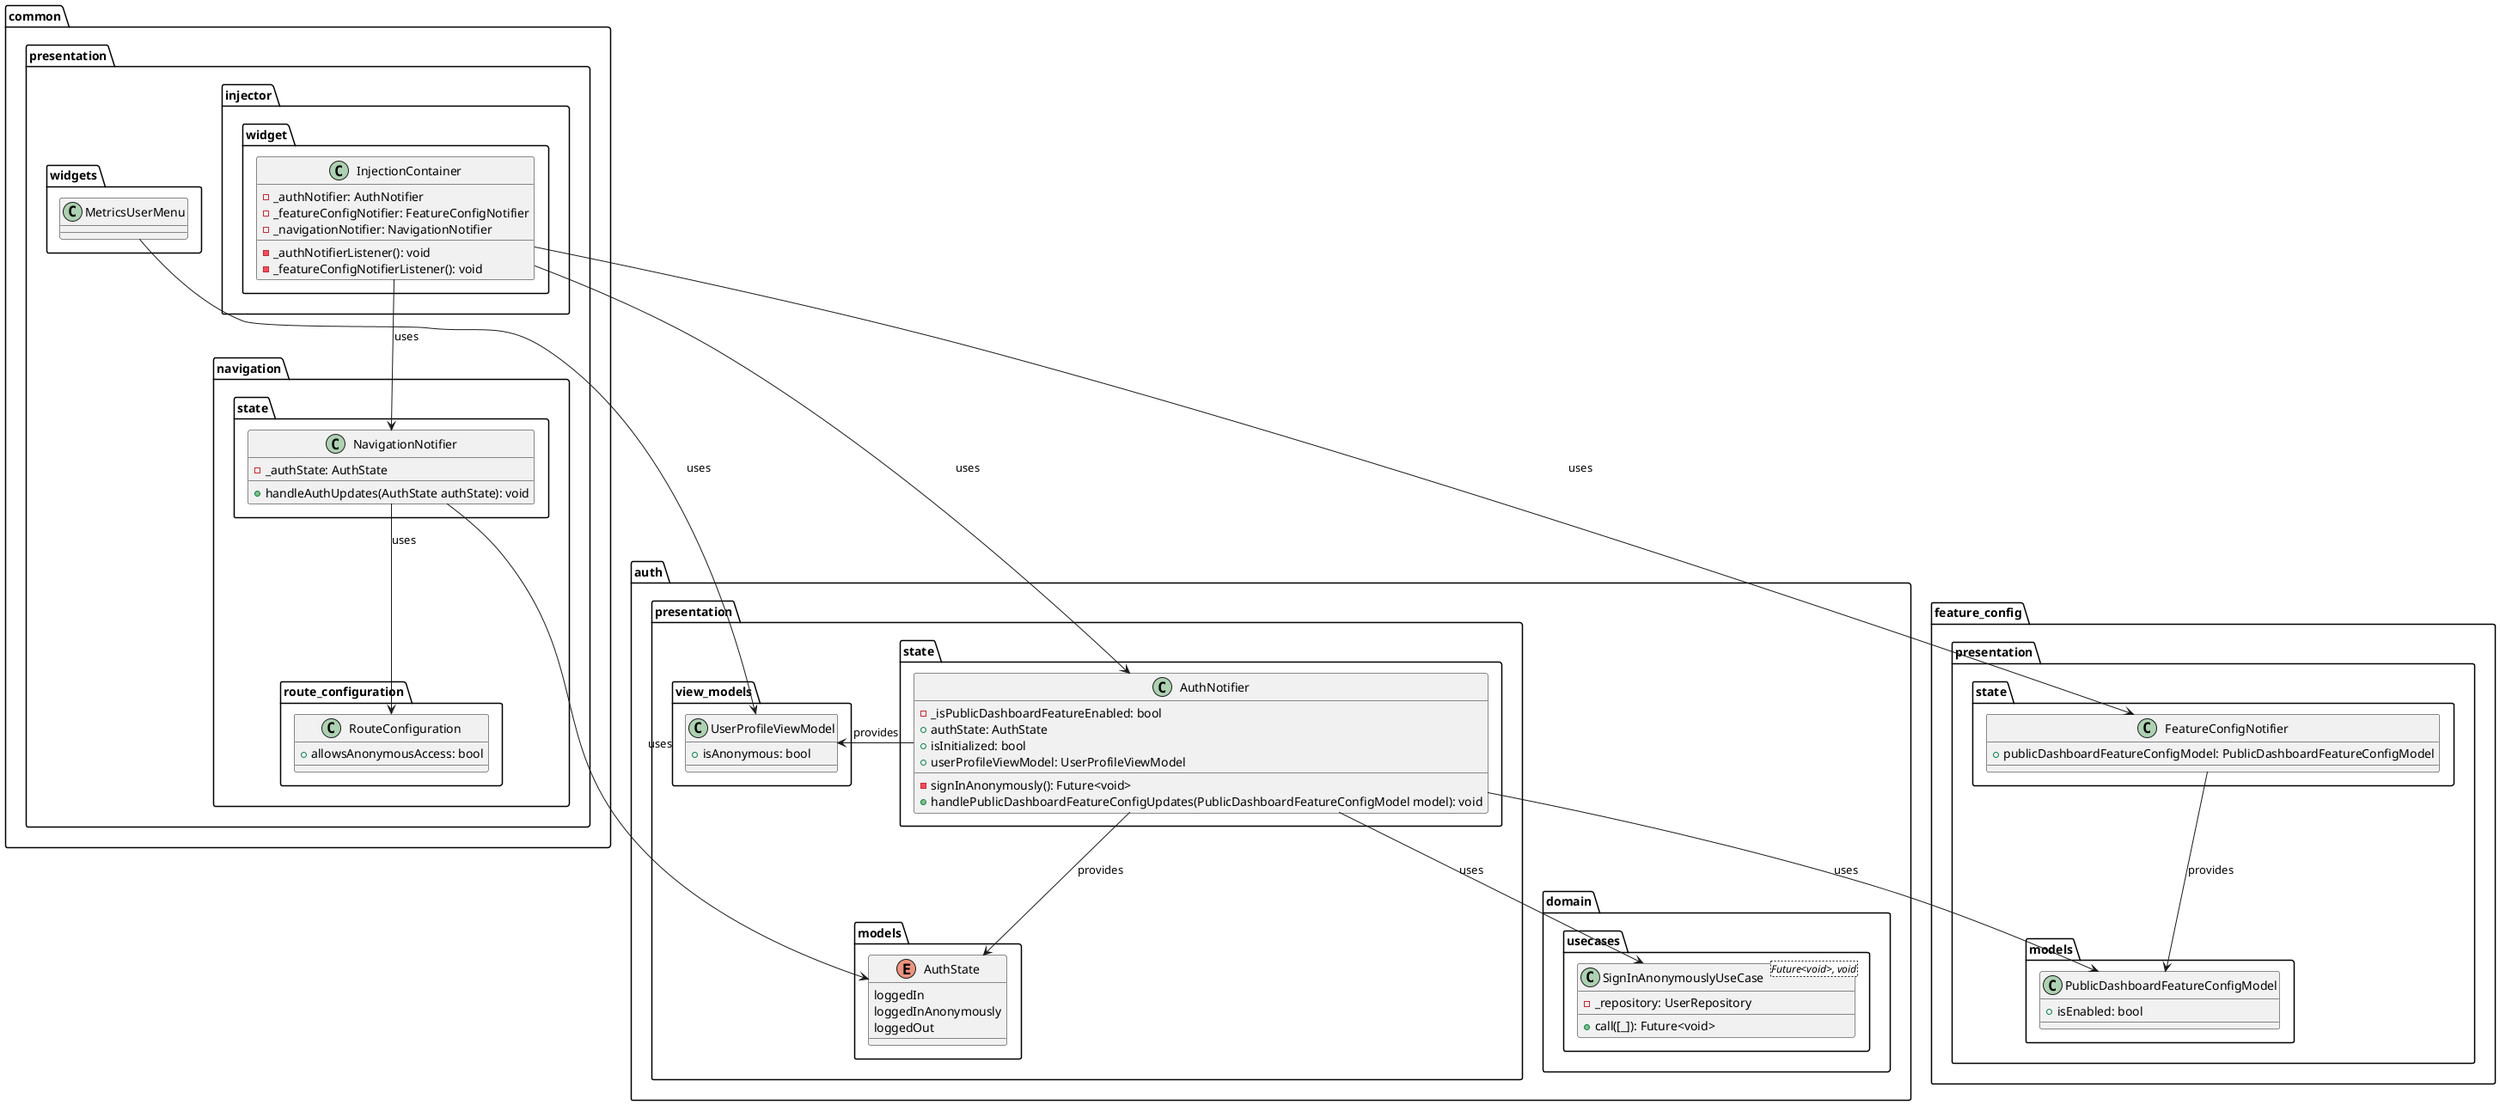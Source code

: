 @startuml public_dashboard_class_diagram

package auth {
    package presentation as auth_presentation{
        package view_models as auth_view_models {
            class UserProfileViewModel {
                + isAnonymous: bool
            }
        }

        package models as auth_models {
            enum AuthState {
                 loggedIn
                 loggedInAnonymously
                 loggedOut
            }
        }

        package state as auth_state {
            class AuthNotifier {
                - _isPublicDashboardFeatureEnabled: bool
                + authState: AuthState
                + isInitialized: bool
                + userProfileViewModel: UserProfileViewModel
                - signInAnonymously(): Future<void>
                + handlePublicDashboardFeatureConfigUpdates(PublicDashboardFeatureConfigModel model): void
            }
        }
    }

    package domain.usecases {
        class SignInAnonymouslyUseCase<Future<void>, void> {
            - _repository: UserRepository
            + call([_]): Future<void>
        }
    }
}

package feature_config.presentation {
    package models as feature_config_models {
        class PublicDashboardFeatureConfigModel {
            + isEnabled: bool
        }
    }

    package state as feature_config_state{
        class FeatureConfigNotifier {
            + publicDashboardFeatureConfigModel: PublicDashboardFeatureConfigModel
        }
    }
}

package common.presentation {
    package widgets {
        class MetricsUserMenu {}
    }

    package navigation {
        package state as navigation_state {
            class NavigationNotifier {
                - _authState: AuthState
                + handleAuthUpdates(AuthState authState): void
            }
        }

        package route_configuration {
            class RouteConfiguration {
                + allowsAnonymousAccess: bool
            }
        }
    }
}

package common.presentation.injector.widget {
    class InjectionContainer {
        - _authNotifier: AuthNotifier
        - _featureConfigNotifier: FeatureConfigNotifier
        - _navigationNotifier: NavigationNotifier
        - _authNotifierListener(): void
        - _featureConfigNotifierListener(): void
    }
}

InjectionContainer --> AuthNotifier: uses
InjectionContainer --> FeatureConfigNotifier: uses
InjectionContainer --> NavigationNotifier: uses
NavigationNotifier --> RouteConfiguration: uses
NavigationNotifier ---> AuthState: uses
AuthNotifier --> SignInAnonymouslyUseCase: uses
AuthNotifier --> AuthState: provides
AuthNotifier -left-> UserProfileViewModel: provides
AuthNotifier --> PublicDashboardFeatureConfigModel: uses
FeatureConfigNotifier --> PublicDashboardFeatureConfigModel: provides
MetricsUserMenu --> UserProfileViewModel: uses

@enduml
